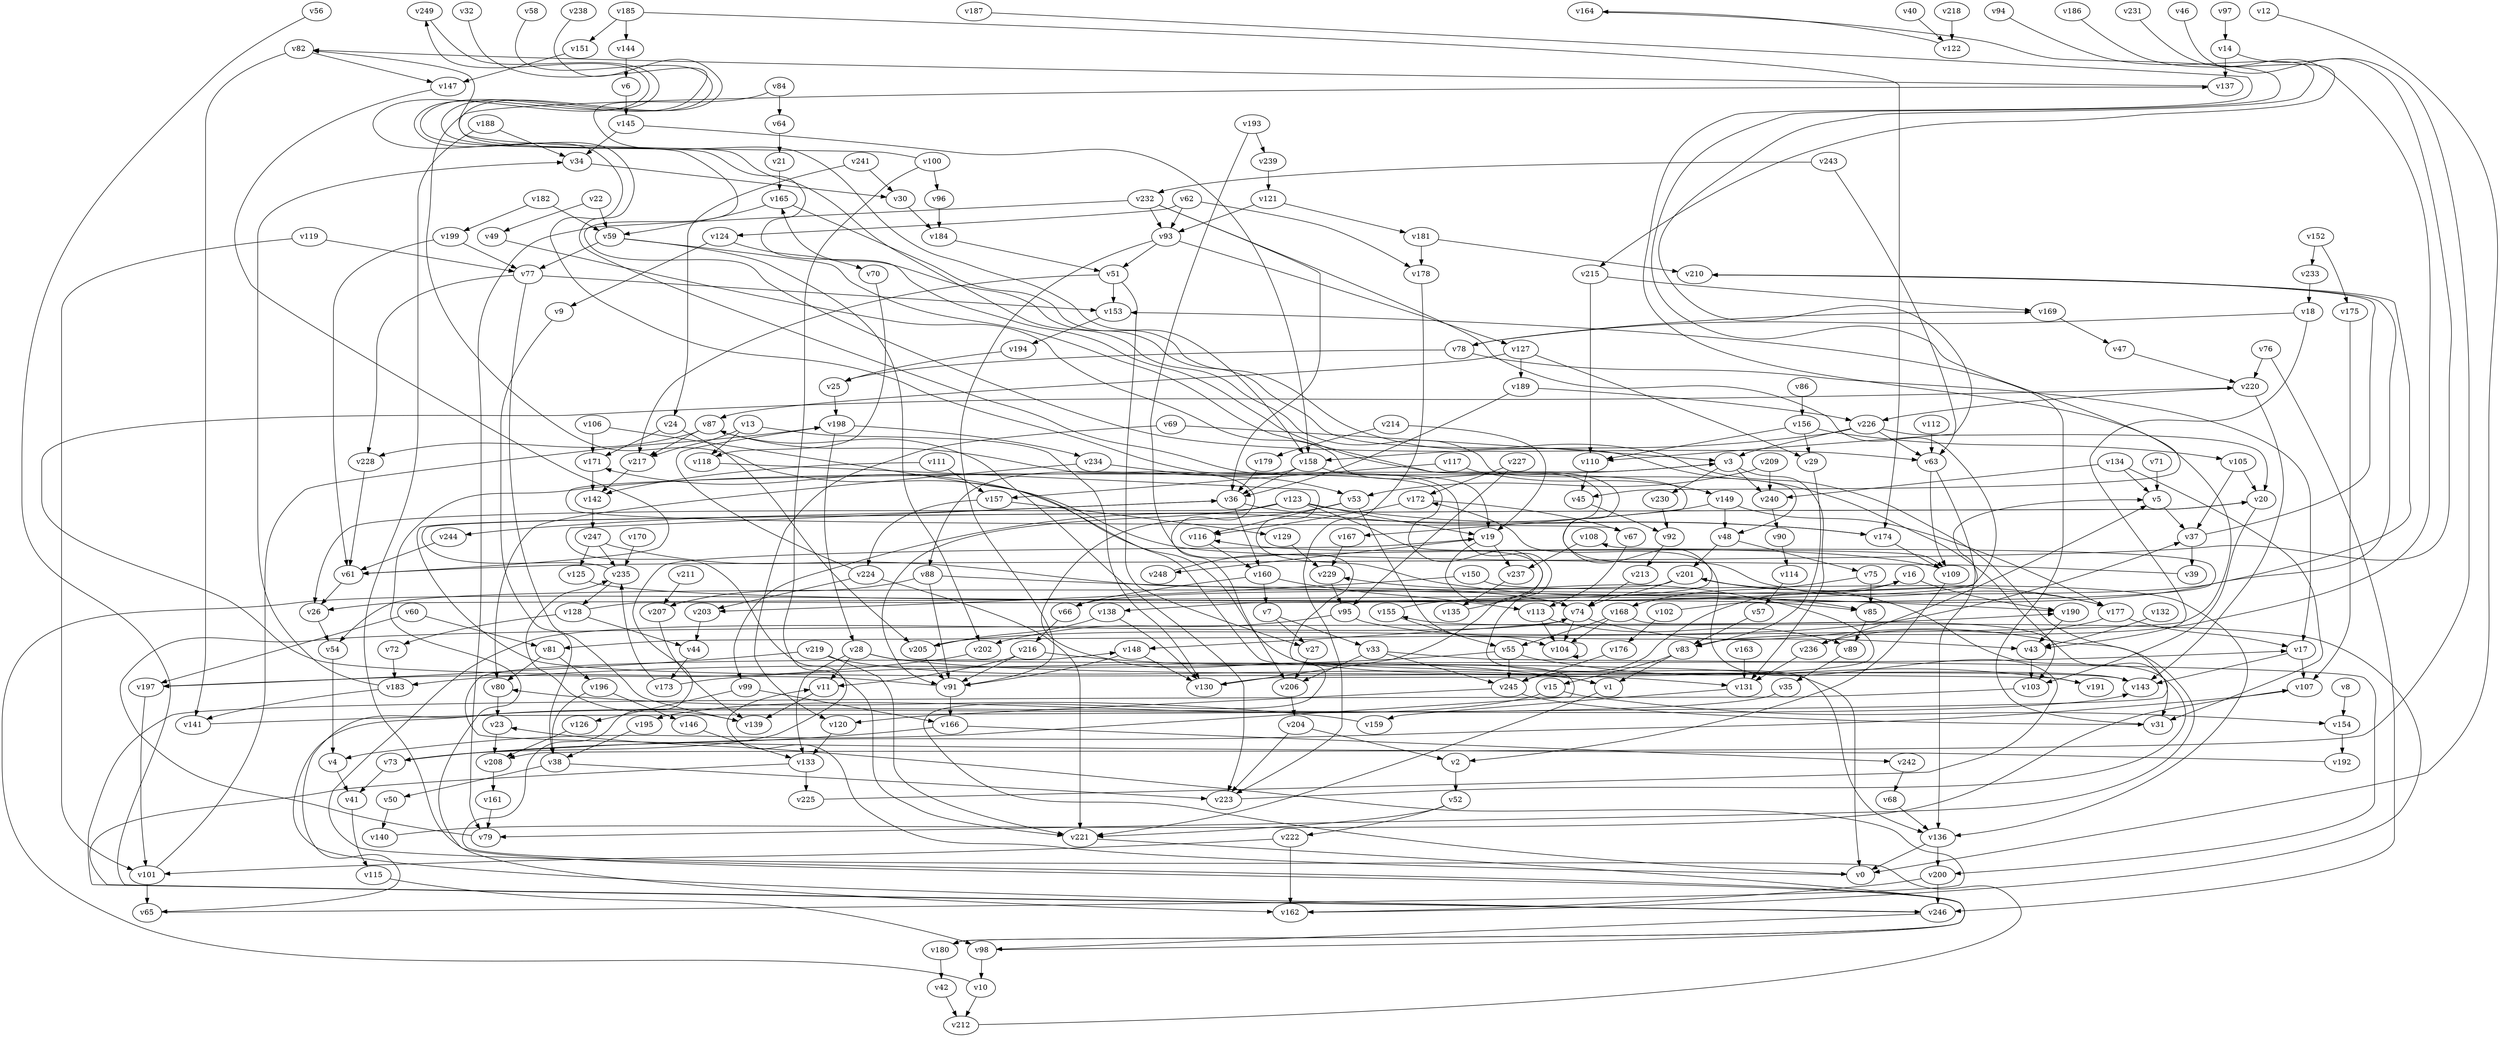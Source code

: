 // Benchmark game 364 - 250 vertices
// time_bound: 84
// targets: v32
digraph G {
    v0 [name="v0", player=0];
    v1 [name="v1", player=1];
    v2 [name="v2", player=0];
    v3 [name="v3", player=0];
    v4 [name="v4", player=1];
    v5 [name="v5", player=1];
    v6 [name="v6", player=1];
    v7 [name="v7", player=1];
    v8 [name="v8", player=0];
    v9 [name="v9", player=1];
    v10 [name="v10", player=1];
    v11 [name="v11", player=1];
    v12 [name="v12", player=1];
    v13 [name="v13", player=0];
    v14 [name="v14", player=0];
    v15 [name="v15", player=1];
    v16 [name="v16", player=1];
    v17 [name="v17", player=0];
    v18 [name="v18", player=0];
    v19 [name="v19", player=0];
    v20 [name="v20", player=1];
    v21 [name="v21", player=1];
    v22 [name="v22", player=1];
    v23 [name="v23", player=0];
    v24 [name="v24", player=1];
    v25 [name="v25", player=1];
    v26 [name="v26", player=1];
    v27 [name="v27", player=1];
    v28 [name="v28", player=1];
    v29 [name="v29", player=1];
    v30 [name="v30", player=0];
    v31 [name="v31", player=0];
    v32 [name="v32", player=0, target=1];
    v33 [name="v33", player=0];
    v34 [name="v34", player=1];
    v35 [name="v35", player=1];
    v36 [name="v36", player=1];
    v37 [name="v37", player=1];
    v38 [name="v38", player=0];
    v39 [name="v39", player=1];
    v40 [name="v40", player=0];
    v41 [name="v41", player=0];
    v42 [name="v42", player=1];
    v43 [name="v43", player=1];
    v44 [name="v44", player=0];
    v45 [name="v45", player=1];
    v46 [name="v46", player=0];
    v47 [name="v47", player=0];
    v48 [name="v48", player=0];
    v49 [name="v49", player=1];
    v50 [name="v50", player=0];
    v51 [name="v51", player=1];
    v52 [name="v52", player=1];
    v53 [name="v53", player=0];
    v54 [name="v54", player=1];
    v55 [name="v55", player=1];
    v56 [name="v56", player=1];
    v57 [name="v57", player=0];
    v58 [name="v58", player=0];
    v59 [name="v59", player=0];
    v60 [name="v60", player=0];
    v61 [name="v61", player=0];
    v62 [name="v62", player=0];
    v63 [name="v63", player=1];
    v64 [name="v64", player=0];
    v65 [name="v65", player=1];
    v66 [name="v66", player=0];
    v67 [name="v67", player=1];
    v68 [name="v68", player=1];
    v69 [name="v69", player=1];
    v70 [name="v70", player=0];
    v71 [name="v71", player=1];
    v72 [name="v72", player=1];
    v73 [name="v73", player=1];
    v74 [name="v74", player=0];
    v75 [name="v75", player=0];
    v76 [name="v76", player=0];
    v77 [name="v77", player=0];
    v78 [name="v78", player=1];
    v79 [name="v79", player=1];
    v80 [name="v80", player=1];
    v81 [name="v81", player=0];
    v82 [name="v82", player=0];
    v83 [name="v83", player=1];
    v84 [name="v84", player=1];
    v85 [name="v85", player=1];
    v86 [name="v86", player=1];
    v87 [name="v87", player=0];
    v88 [name="v88", player=0];
    v89 [name="v89", player=0];
    v90 [name="v90", player=1];
    v91 [name="v91", player=0];
    v92 [name="v92", player=0];
    v93 [name="v93", player=1];
    v94 [name="v94", player=0];
    v95 [name="v95", player=1];
    v96 [name="v96", player=1];
    v97 [name="v97", player=0];
    v98 [name="v98", player=0];
    v99 [name="v99", player=1];
    v100 [name="v100", player=1];
    v101 [name="v101", player=0];
    v102 [name="v102", player=0];
    v103 [name="v103", player=1];
    v104 [name="v104", player=0];
    v105 [name="v105", player=1];
    v106 [name="v106", player=0];
    v107 [name="v107", player=0];
    v108 [name="v108", player=1];
    v109 [name="v109", player=0];
    v110 [name="v110", player=1];
    v111 [name="v111", player=0];
    v112 [name="v112", player=0];
    v113 [name="v113", player=1];
    v114 [name="v114", player=1];
    v115 [name="v115", player=0];
    v116 [name="v116", player=1];
    v117 [name="v117", player=0];
    v118 [name="v118", player=1];
    v119 [name="v119", player=1];
    v120 [name="v120", player=0];
    v121 [name="v121", player=0];
    v122 [name="v122", player=0];
    v123 [name="v123", player=0];
    v124 [name="v124", player=1];
    v125 [name="v125", player=0];
    v126 [name="v126", player=0];
    v127 [name="v127", player=0];
    v128 [name="v128", player=0];
    v129 [name="v129", player=1];
    v130 [name="v130", player=1];
    v131 [name="v131", player=1];
    v132 [name="v132", player=0];
    v133 [name="v133", player=1];
    v134 [name="v134", player=0];
    v135 [name="v135", player=1];
    v136 [name="v136", player=1];
    v137 [name="v137", player=0];
    v138 [name="v138", player=0];
    v139 [name="v139", player=1];
    v140 [name="v140", player=1];
    v141 [name="v141", player=1];
    v142 [name="v142", player=1];
    v143 [name="v143", player=1];
    v144 [name="v144", player=1];
    v145 [name="v145", player=1];
    v146 [name="v146", player=1];
    v147 [name="v147", player=1];
    v148 [name="v148", player=1];
    v149 [name="v149", player=1];
    v150 [name="v150", player=0];
    v151 [name="v151", player=1];
    v152 [name="v152", player=1];
    v153 [name="v153", player=0];
    v154 [name="v154", player=1];
    v155 [name="v155", player=1];
    v156 [name="v156", player=0];
    v157 [name="v157", player=0];
    v158 [name="v158", player=0];
    v159 [name="v159", player=0];
    v160 [name="v160", player=1];
    v161 [name="v161", player=1];
    v162 [name="v162", player=1];
    v163 [name="v163", player=0];
    v164 [name="v164", player=1];
    v165 [name="v165", player=1];
    v166 [name="v166", player=1];
    v167 [name="v167", player=1];
    v168 [name="v168", player=1];
    v169 [name="v169", player=0];
    v170 [name="v170", player=1];
    v171 [name="v171", player=0];
    v172 [name="v172", player=0];
    v173 [name="v173", player=1];
    v174 [name="v174", player=1];
    v175 [name="v175", player=0];
    v176 [name="v176", player=0];
    v177 [name="v177", player=0];
    v178 [name="v178", player=0];
    v179 [name="v179", player=0];
    v180 [name="v180", player=1];
    v181 [name="v181", player=1];
    v182 [name="v182", player=1];
    v183 [name="v183", player=0];
    v184 [name="v184", player=0];
    v185 [name="v185", player=1];
    v186 [name="v186", player=0];
    v187 [name="v187", player=1];
    v188 [name="v188", player=0];
    v189 [name="v189", player=0];
    v190 [name="v190", player=0];
    v191 [name="v191", player=0];
    v192 [name="v192", player=1];
    v193 [name="v193", player=0];
    v194 [name="v194", player=0];
    v195 [name="v195", player=1];
    v196 [name="v196", player=0];
    v197 [name="v197", player=0];
    v198 [name="v198", player=1];
    v199 [name="v199", player=0];
    v200 [name="v200", player=0];
    v201 [name="v201", player=0];
    v202 [name="v202", player=0];
    v203 [name="v203", player=1];
    v204 [name="v204", player=1];
    v205 [name="v205", player=1];
    v206 [name="v206", player=1];
    v207 [name="v207", player=0];
    v208 [name="v208", player=0];
    v209 [name="v209", player=0];
    v210 [name="v210", player=1];
    v211 [name="v211", player=1];
    v212 [name="v212", player=0];
    v213 [name="v213", player=0];
    v214 [name="v214", player=1];
    v215 [name="v215", player=0];
    v216 [name="v216", player=1];
    v217 [name="v217", player=0];
    v218 [name="v218", player=1];
    v219 [name="v219", player=1];
    v220 [name="v220", player=0];
    v221 [name="v221", player=1];
    v222 [name="v222", player=0];
    v223 [name="v223", player=0];
    v224 [name="v224", player=1];
    v225 [name="v225", player=1];
    v226 [name="v226", player=1];
    v227 [name="v227", player=1];
    v228 [name="v228", player=0];
    v229 [name="v229", player=0];
    v230 [name="v230", player=0];
    v231 [name="v231", player=1];
    v232 [name="v232", player=0];
    v233 [name="v233", player=1];
    v234 [name="v234", player=1];
    v235 [name="v235", player=1];
    v236 [name="v236", player=1];
    v237 [name="v237", player=0];
    v238 [name="v238", player=1];
    v239 [name="v239", player=1];
    v240 [name="v240", player=1];
    v241 [name="v241", player=1];
    v242 [name="v242", player=1];
    v243 [name="v243", player=0];
    v244 [name="v244", player=1];
    v245 [name="v245", player=1];
    v246 [name="v246", player=1];
    v247 [name="v247", player=0];
    v248 [name="v248", player=1];
    v249 [name="v249", player=0];

    v0 -> v11 [constraint="t mod 5 == 3"];
    v1 -> v221;
    v2 -> v52;
    v3 -> v67 [constraint="t >= 3"];
    v4 -> v41;
    v5 -> v37;
    v6 -> v145;
    v7 -> v33;
    v8 -> v154;
    v9 -> v38;
    v10 -> v16 [constraint="t < 9"];
    v11 -> v139;
    v12 -> v0 [constraint="t mod 3 == 2"];
    v13 -> v130;
    v14 -> v208 [constraint="t mod 4 == 1"];
    v15 -> v195;
    v16 -> v190;
    v17 -> v107;
    v18 -> v78;
    v19 -> v74;
    v20 -> v143 [constraint="t mod 5 == 4"];
    v21 -> v165;
    v22 -> v59;
    v23 -> v208;
    v24 -> v205;
    v25 -> v198;
    v26 -> v54;
    v27 -> v206;
    v28 -> v11;
    v29 -> v83;
    v30 -> v184;
    v31 -> v153;
    v32 -> v63 [constraint="t mod 2 == 0"];
    v33 -> v206;
    v34 -> v30;
    v35 -> v65 [constraint="t mod 2 == 0"];
    v36 -> v244;
    v37 -> v210 [constraint="t < 15"];
    v38 -> v50;
    v39 -> v137 [constraint="t < 5"];
    v40 -> v122;
    v41 -> v115;
    v42 -> v212;
    v43 -> v103;
    v44 -> v173;
    v45 -> v92;
    v46 -> v61 [constraint="t < 14"];
    v47 -> v220;
    v48 -> v201;
    v49 -> v177 [constraint="t mod 2 == 1"];
    v50 -> v140;
    v51 -> v27;
    v52 -> v222;
    v53 -> v0 [constraint="t >= 4"];
    v54 -> v4;
    v55 -> v183;
    v56 -> v246 [constraint="t < 7"];
    v57 -> v83;
    v58 -> v167 [constraint="t mod 3 == 0"];
    v59 -> v138 [constraint="t >= 5"];
    v60 -> v81;
    v61 -> v26;
    v62 -> v178;
    v63 -> v136;
    v64 -> v21;
    v65 -> v23 [constraint="t mod 2 == 1"];
    v66 -> v216;
    v67 -> v113;
    v68 -> v136;
    v69 -> v120;
    v70 -> v118 [constraint="t < 7"];
    v71 -> v5;
    v72 -> v183;
    v73 -> v36 [constraint="t < 9"];
    v74 -> v31;
    v75 -> v168 [constraint="t < 11"];
    v76 -> v220;
    v77 -> v139;
    v78 -> v169 [constraint="t >= 4"];
    v79 -> v190 [constraint="t < 9"];
    v80 -> v23;
    v81 -> v196;
    v82 -> v147;
    v83 -> v1;
    v84 -> v158 [constraint="t mod 2 == 1"];
    v85 -> v89;
    v86 -> v156;
    v87 -> v228;
    v88 -> v207;
    v89 -> v35;
    v90 -> v114;
    v91 -> v220 [constraint="t >= 5"];
    v92 -> v213;
    v93 -> v51;
    v94 -> v110 [constraint="t < 9"];
    v95 -> v202;
    v96 -> v184;
    v97 -> v14;
    v98 -> v74 [constraint="t < 7"];
    v99 -> v166;
    v100 -> v82 [constraint="t < 9"];
    v101 -> v65;
    v102 -> v108 [constraint="t >= 1"];
    v103 -> v246 [constraint="t < 10"];
    v104 -> v104;
    v105 -> v37;
    v106 -> v4 [constraint="t < 9"];
    v107 -> v73 [constraint="t mod 2 == 1"];
    v108 -> v237;
    v109 -> v116 [constraint="t mod 2 == 0"];
    v110 -> v45;
    v111 -> v142;
    v112 -> v63;
    v113 -> v89 [constraint="t mod 3 == 2"];
    v114 -> v57;
    v115 -> v98;
    v116 -> v160;
    v117 -> v157;
    v118 -> v85 [constraint="t < 8"];
    v119 -> v101;
    v120 -> v133;
    v121 -> v181;
    v122 -> v164 [constraint="t mod 3 == 2"];
    v123 -> v130 [constraint="t < 5"];
    v124 -> v70;
    v125 -> v85 [constraint="t < 7"];
    v126 -> v208;
    v127 -> v87;
    v128 -> v5 [constraint="t mod 2 == 1"];
    v129 -> v229;
    v130 -> v229 [constraint="t >= 4"];
    v131 -> v159;
    v132 -> v43;
    v133 -> v246 [constraint="t mod 2 == 1"];
    v134 -> v5;
    v135 -> v249 [constraint="t >= 5"];
    v136 -> v200;
    v137 -> v82 [constraint="t >= 2"];
    v138 -> v205;
    v139 -> v235 [constraint="t >= 5"];
    v140 -> v107 [constraint="t < 9"];
    v141 -> v165 [constraint="t >= 1"];
    v142 -> v247;
    v143 -> v171 [constraint="t >= 2"];
    v144 -> v6;
    v145 -> v34;
    v146 -> v133;
    v147 -> v61 [constraint="t mod 4 == 3"];
    v148 -> v130;
    v149 -> v48;
    v150 -> v203;
    v151 -> v147;
    v152 -> v175;
    v153 -> v194;
    v154 -> v192;
    v155 -> v210 [constraint="t >= 1"];
    v156 -> v105;
    v157 -> v224;
    v158 -> v36;
    v159 -> v80 [constraint="t >= 3"];
    v160 -> v66;
    v161 -> v79;
    v162 -> v155 [constraint="t mod 2 == 1"];
    v163 -> v131;
    v164 -> v45 [constraint="t < 15"];
    v165 -> v79 [constraint="t < 15"];
    v166 -> v242;
    v167 -> v229;
    v168 -> v103;
    v169 -> v47;
    v170 -> v235;
    v171 -> v142;
    v172 -> v67;
    v173 -> v17 [constraint="t mod 2 == 0"];
    v174 -> v109;
    v175 -> v107;
    v176 -> v245;
    v177 -> v17;
    v178 -> v223;
    v179 -> v36;
    v180 -> v3 [constraint="t < 13"];
    v181 -> v178;
    v182 -> v199;
    v183 -> v141;
    v184 -> v51;
    v185 -> v174;
    v186 -> v215 [constraint="t >= 1"];
    v187 -> v81 [constraint="t < 6"];
    v188 -> v162;
    v189 -> v226;
    v190 -> v43;
    v191 -> v87 [constraint="t < 8"];
    v192 -> v148 [constraint="t >= 5"];
    v193 -> v239;
    v194 -> v25;
    v195 -> v38;
    v196 -> v146;
    v197 -> v101;
    v198 -> v234;
    v199 -> v61;
    v200 -> v246;
    v201 -> v54;
    v202 -> v197 [constraint="t mod 3 == 1"];
    v203 -> v44;
    v204 -> v223;
    v205 -> v37 [constraint="t mod 4 == 2"];
    v206 -> v204;
    v207 -> v139;
    v208 -> v161;
    v209 -> v53 [constraint="t >= 2"];
    v210 -> v66 [constraint="t < 5"];
    v211 -> v207;
    v212 -> v19 [constraint="t < 5"];
    v213 -> v74;
    v214 -> v19;
    v215 -> v110;
    v216 -> v11;
    v217 -> v142;
    v218 -> v122;
    v219 -> v221;
    v220 -> v143;
    v221 -> v180 [constraint="t mod 5 == 0"];
    v222 -> v162;
    v223 -> v201 [constraint="t >= 1"];
    v224 -> v198 [constraint="t >= 5"];
    v225 -> v172 [constraint="t >= 5"];
    v226 -> v158;
    v227 -> v95;
    v228 -> v61;
    v229 -> v95;
    v230 -> v92;
    v231 -> v83 [constraint="t < 7"];
    v232 -> v26 [constraint="t < 12"];
    v233 -> v18;
    v234 -> v80;
    v235 -> v20 [constraint="t >= 5"];
    v236 -> v5 [constraint="t < 8"];
    v237 -> v135;
    v238 -> v48 [constraint="t mod 3 == 0"];
    v239 -> v121;
    v240 -> v90;
    v241 -> v30;
    v242 -> v68;
    v243 -> v232;
    v244 -> v61;
    v245 -> v120;
    v246 -> v143 [constraint="t mod 5 == 0"];
    v247 -> v74 [constraint="t mod 2 == 0"];
    v248 -> v109 [constraint="t < 11"];
    v249 -> v136 [constraint="t < 9"];
    v156 -> v110;
    v78 -> v25;
    v157 -> v129;
    v16 -> v245;
    v134 -> v240;
    v150 -> v136;
    v148 -> v91;
    v123 -> v26;
    v113 -> v104;
    v214 -> v179;
    v75 -> v85;
    v165 -> v59;
    v81 -> v80;
    v117 -> v149;
    v123 -> v174;
    v60 -> v197;
    v53 -> v104;
    v188 -> v34;
    v88 -> v190;
    v87 -> v217;
    v182 -> v59;
    v28 -> v133;
    v100 -> v96;
    v73 -> v41;
    v236 -> v131;
    v15 -> v154;
    v226 -> v3;
    v84 -> v64;
    v149 -> v99;
    v121 -> v93;
    v152 -> v233;
    v19 -> v237;
    v14 -> v137;
    v219 -> v197;
    v145 -> v158;
    v185 -> v144;
    v134 -> v31;
    v91 -> v166;
    v18 -> v43;
    v138 -> v130;
    v166 -> v73;
    v155 -> v55;
    v59 -> v202;
    v36 -> v160;
    v13 -> v118;
    v136 -> v0;
    v199 -> v77;
    v102 -> v176;
    v111 -> v157;
    v109 -> v2;
    v33 -> v200;
    v3 -> v131;
    v219 -> v1;
    v247 -> v125;
    v20 -> v103;
    v74 -> v148;
    v185 -> v151;
    v198 -> v28;
    v119 -> v77;
    v51 -> v153;
    v93 -> v127;
    v128 -> v44;
    v243 -> v63;
    v55 -> v191;
    v216 -> v91;
    v3 -> v230;
    v101 -> v198;
    v168 -> v55;
    v88 -> v91;
    v158 -> v19;
    v77 -> v153;
    v241 -> v24;
    v22 -> v49;
    v100 -> v221;
    v205 -> v91;
    v37 -> v39;
    v69 -> v3;
    v201 -> v177;
    v87 -> v223;
    v232 -> v93;
    v128 -> v72;
    v200 -> v162;
    v209 -> v240;
    v156 -> v29;
    v226 -> v20;
    v82 -> v141;
    v172 -> v116;
    v19 -> v248;
    v77 -> v228;
    v123 -> v91;
    v124 -> v9;
    v13 -> v217;
    v133 -> v225;
    v149 -> v177;
    v247 -> v235;
    v24 -> v171;
    v173 -> v235;
    v10 -> v212;
    v62 -> v93;
    v48 -> v75;
    v189 -> v36;
    v3 -> v240;
    v216 -> v1;
    v127 -> v189;
    v98 -> v10;
    v232 -> v36;
    v52 -> v221;
    v59 -> v77;
    v246 -> v98;
    v95 -> v43;
    v204 -> v2;
    v53 -> v116;
    v196 -> v38;
    v63 -> v109;
    v33 -> v245;
    v224 -> v203;
    v180 -> v42;
    v78 -> v17;
    v177 -> v236;
    v158 -> v88;
    v83 -> v15;
    v36 -> v174;
    v181 -> v210;
    v201 -> v74;
    v105 -> v20;
    v193 -> v206;
    v99 -> v126;
    v168 -> v104;
    v226 -> v63;
    v235 -> v128;
    v76 -> v246;
    v74 -> v104;
    v62 -> v124;
    v160 -> v7;
    v160 -> v113;
    v234 -> v53;
    v28 -> v0;
    v232 -> v79;
    v123 -> v19;
    v127 -> v29;
    v93 -> v91;
    v51 -> v217;
    v183 -> v34;
    v227 -> v172;
    v215 -> v169;
    v7 -> v27;
    v245 -> v31;
    v38 -> v223;
    v55 -> v245;
    v17 -> v143;
    v222 -> v101;
    v224 -> v221;
    v220 -> v226;
    v106 -> v171;
    v28 -> v131;
}
